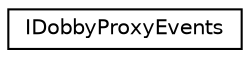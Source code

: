 digraph "Graphical Class Hierarchy"
{
 // LATEX_PDF_SIZE
  edge [fontname="Helvetica",fontsize="10",labelfontname="Helvetica",labelfontsize="10"];
  node [fontname="Helvetica",fontsize="10",shape=record];
  rankdir="LR";
  Node0 [label="IDobbyProxyEvents",height=0.2,width=0.4,color="black", fillcolor="white", style="filled",URL="$classIDobbyProxyEvents.html",tooltip="Interface for the AI notifier API."];
}
